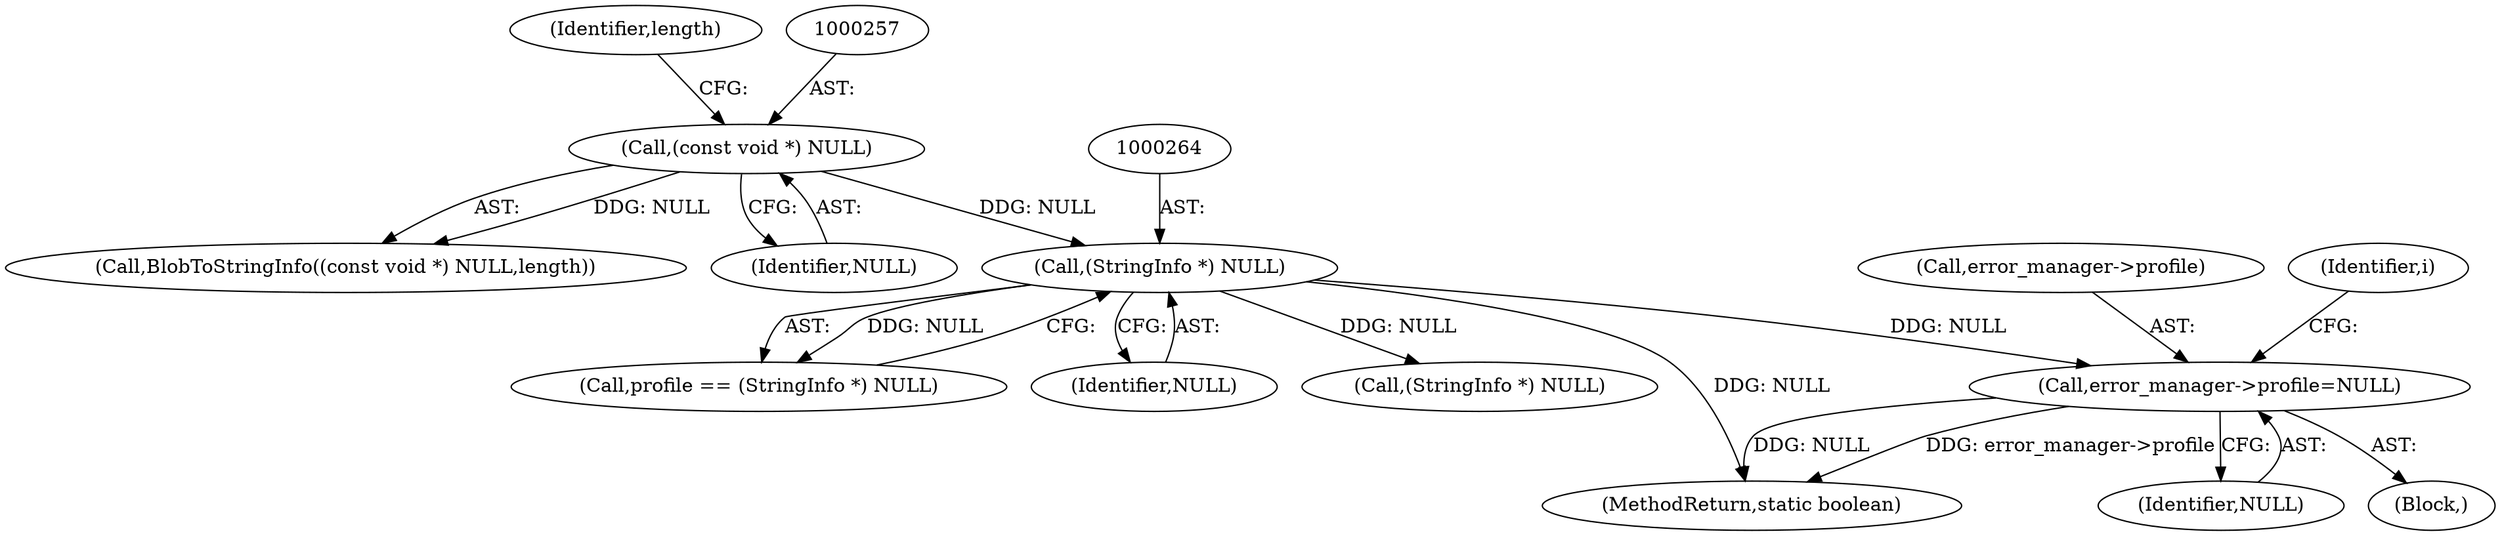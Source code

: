 digraph "0_ImageMagick_39f226a9c137f547e12afde972eeba7551124493_0@pointer" {
"1000318" [label="(Call,error_manager->profile=NULL)"];
"1000263" [label="(Call,(StringInfo *) NULL)"];
"1000256" [label="(Call,(const void *) NULL)"];
"1000318" [label="(Call,error_manager->profile=NULL)"];
"1000416" [label="(MethodReturn,static boolean)"];
"1000319" [label="(Call,error_manager->profile)"];
"1000259" [label="(Identifier,length)"];
"1000322" [label="(Identifier,NULL)"];
"1000255" [label="(Call,BlobToStringInfo((const void *) NULL,length))"];
"1000261" [label="(Call,profile == (StringInfo *) NULL)"];
"1000258" [label="(Identifier,NULL)"];
"1000263" [label="(Call,(StringInfo *) NULL)"];
"1000265" [label="(Identifier,NULL)"];
"1000256" [label="(Call,(const void *) NULL)"];
"1000107" [label="(Block,)"];
"1000325" [label="(Identifier,i)"];
"1000357" [label="(Call,(StringInfo *) NULL)"];
"1000318" -> "1000107"  [label="AST: "];
"1000318" -> "1000322"  [label="CFG: "];
"1000319" -> "1000318"  [label="AST: "];
"1000322" -> "1000318"  [label="AST: "];
"1000325" -> "1000318"  [label="CFG: "];
"1000318" -> "1000416"  [label="DDG: error_manager->profile"];
"1000318" -> "1000416"  [label="DDG: NULL"];
"1000263" -> "1000318"  [label="DDG: NULL"];
"1000263" -> "1000261"  [label="AST: "];
"1000263" -> "1000265"  [label="CFG: "];
"1000264" -> "1000263"  [label="AST: "];
"1000265" -> "1000263"  [label="AST: "];
"1000261" -> "1000263"  [label="CFG: "];
"1000263" -> "1000416"  [label="DDG: NULL"];
"1000263" -> "1000261"  [label="DDG: NULL"];
"1000256" -> "1000263"  [label="DDG: NULL"];
"1000263" -> "1000357"  [label="DDG: NULL"];
"1000256" -> "1000255"  [label="AST: "];
"1000256" -> "1000258"  [label="CFG: "];
"1000257" -> "1000256"  [label="AST: "];
"1000258" -> "1000256"  [label="AST: "];
"1000259" -> "1000256"  [label="CFG: "];
"1000256" -> "1000255"  [label="DDG: NULL"];
}
